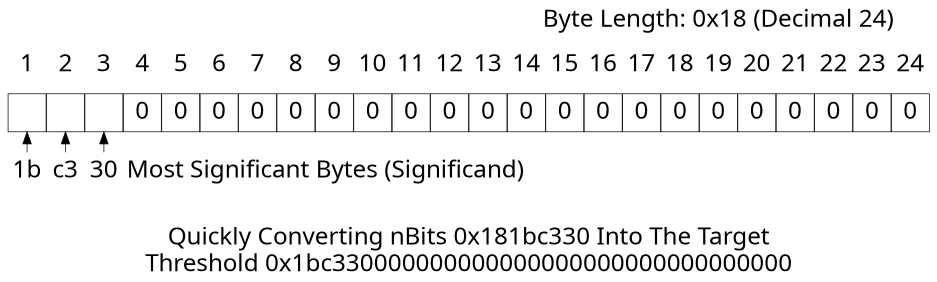 digraph {

size=6.25;
rankdir=TB
//splines = ortho;
ranksep = 0.0;
nodesep = 0.0;

edge [ penwidth = 1.75, fontname="Sans", style = "invis" ]
node [ penwidth = 1.75, shape = "box", fontname="Sans", fontsize = 60, width = 1.3, height = 1.3 ]
graph [ penwidth = 0, fontname="Sans", fontsize = 60 ]

byte_length [ label = "Byte Length: 0x18 (Decimal 24)", shape = "none" ]


subgraph cluster_n {
node [ label = "0" ];
    n24;
    n23;
    n22;
    n21;
    n20;
    n19;
    n18;
    n17;
    n16;
    n15;
    n14;
    n13;
    n12;
    n11;
    n10;
    n9;
    n8;
    n7;
    n6;
    n5;
    n4;
    n1 [ label = "" ];
    n2 [ label = "" ];
    n3 [ label = "" ];
}



subgraph cluster_l {
node [ shape = "none" ];
l1 [ label = "1" ];
l2 [ label = "2" ];
l3 [ label = "3" ];
l4 [ label = "4" ];
l5 [ label = "5" ];
l6 [ label = "6" ];
l7 [ label = "7" ];
l8 [ label = "8" ];
l9 [ label = "9" ];
l10 [ label = "10" ];
l11 [ label = "11" ];
l12 [ label = "12" ];
l13 [ label = "13" ];
l14 [ label = "14" ];
l15 [ label = "15" ];
l16 [ label = "16" ];
l17 [ label = "17" ];
l18 [ label = "18" ];
l19 [ label = "19" ];
l20 [ label = "20" ];
l21 [ label = "21" ];
l22 [ label = "22" ];
l23 [ label = "23" ];
l24 [ label = "24" ];
}

l1 -> n1;
l2 -> n2;
l3 -> n3;
l4 -> n4;
l5 -> n5;
l6 -> n6;
l7 -> n7;
l8 -> n8;
l9 -> n9;
l10 -> n10;
l11 -> n11;
l12 -> n12;
l13 -> n13;
l14 -> n14;
l15 -> n15;
l16 -> n16;
l17 -> n17;
l18 -> n18;
l19 -> n19;
l20 -> n20;
l21 -> n21;
l22 -> n22;
l23 -> n23;
l24 -> n24;

subgraph cluster_s {
    node [ shape = "none" ];
    edge [ style = "", dir="back", arrowsize = 3, minlen = 4 ];


    significand [ label = "Most Significant Bytes (Significand)" ];
    s3 [ label = "30" ];
    s2 [ label = "c3" ];
    s1 [ label = "1b" ];

    n1 -> s1;
    n2 -> s2;
    n3 -> s3;
}






byte_length -> l19;

label = " \nQuickly Converting nBits 0x181bc330 Into The Target\nThreshold 0x1bc330000000000000000000000000000000"
}
